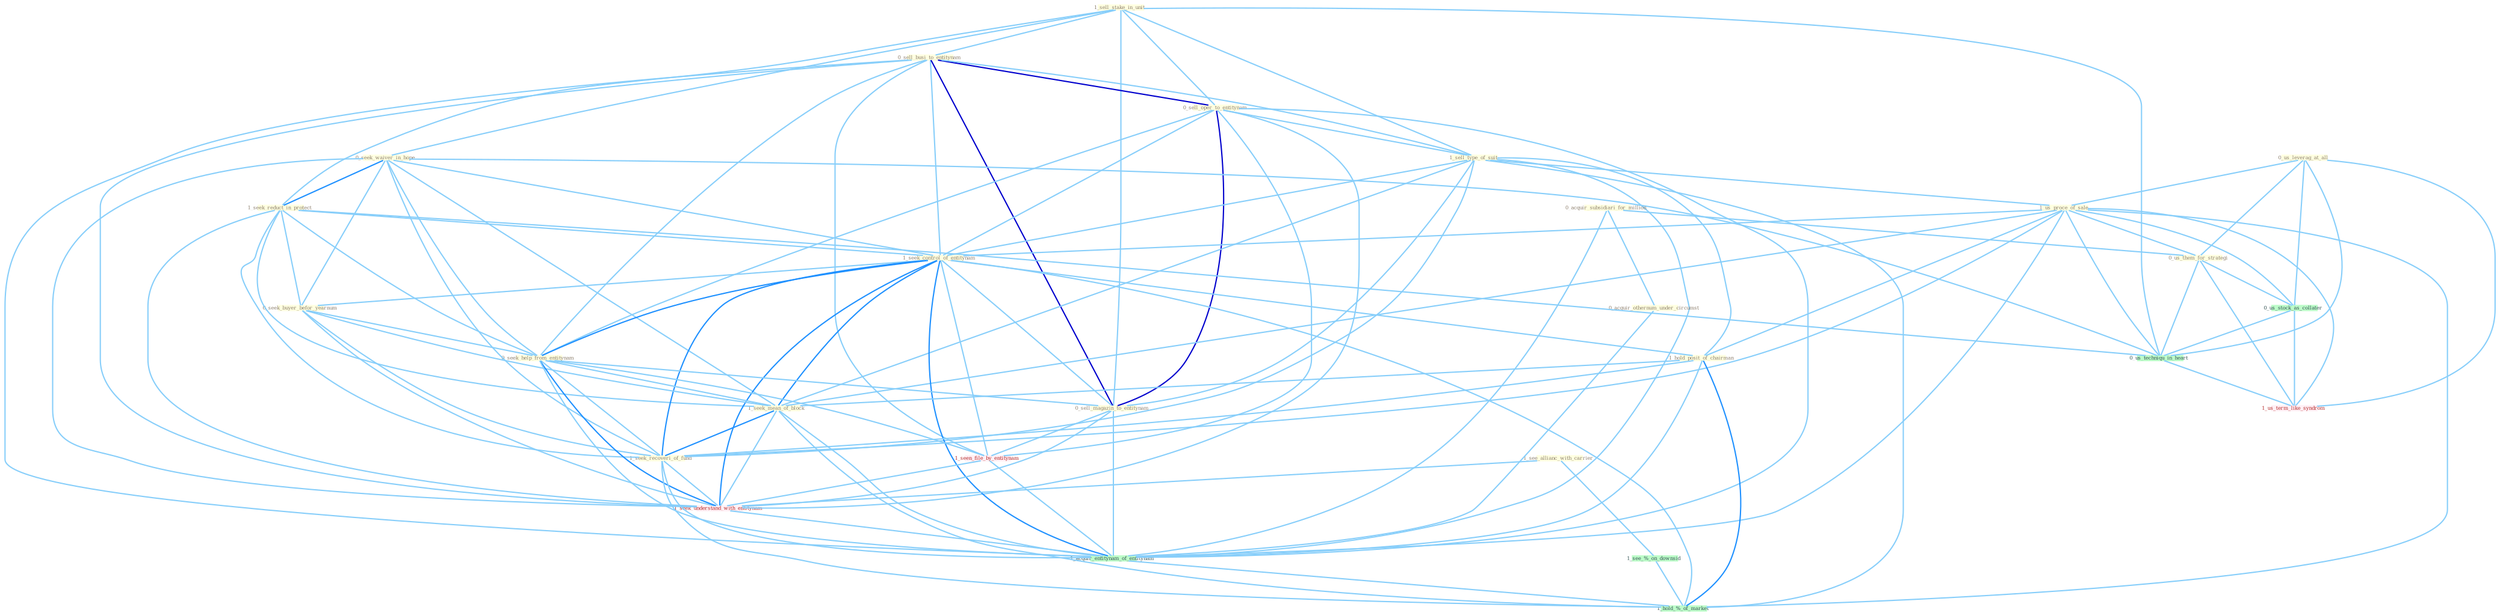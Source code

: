 Graph G{ 
    node
    [shape=polygon,style=filled,width=.5,height=.06,color="#BDFCC9",fixedsize=true,fontsize=4,
    fontcolor="#2f4f4f"];
    {node
    [color="#ffffe0", fontcolor="#8b7d6b"] "1_sell_stake_in_unit " "0_sell_busi_to_entitynam " "0_sell_oper_to_entitynam " "1_sell_type_of_suit " "0_seek_waiver_in_hope " "0_acquir_subsidiari_for_million " "1_seek_reduct_in_protect " "0_us_leverag_at_all " "1_us_proce_of_sale " "1_seek_control_of_entitynam " "0_seek_buyer_befor_yearnum " "1_hold_posit_of_chairman " "1_see_allianc_with_carrier " "0_us_them_for_strategi " "0_seek_help_from_entitynam " "1_seek_mean_of_block " "0_acquir_othernum_under_circumst " "1_seek_recoveri_of_fund " "0_sell_magazin_to_entitynam "}
{node [color="#fff0f5", fontcolor="#b22222"] "1_seen_file_by_entitynam " "1_seek_understand_with_entitynam " "1_us_term_like_syndrom "}
edge [color="#B0E2FF"];

	"1_sell_stake_in_unit " -- "0_sell_busi_to_entitynam " [w="1", color="#87cefa" ];
	"1_sell_stake_in_unit " -- "0_sell_oper_to_entitynam " [w="1", color="#87cefa" ];
	"1_sell_stake_in_unit " -- "1_sell_type_of_suit " [w="1", color="#87cefa" ];
	"1_sell_stake_in_unit " -- "0_seek_waiver_in_hope " [w="1", color="#87cefa" ];
	"1_sell_stake_in_unit " -- "1_seek_reduct_in_protect " [w="1", color="#87cefa" ];
	"1_sell_stake_in_unit " -- "0_sell_magazin_to_entitynam " [w="1", color="#87cefa" ];
	"1_sell_stake_in_unit " -- "0_us_techniqu_in_heart " [w="1", color="#87cefa" ];
	"0_sell_busi_to_entitynam " -- "0_sell_oper_to_entitynam " [w="3", color="#0000cd" , len=0.6];
	"0_sell_busi_to_entitynam " -- "1_sell_type_of_suit " [w="1", color="#87cefa" ];
	"0_sell_busi_to_entitynam " -- "1_seek_control_of_entitynam " [w="1", color="#87cefa" ];
	"0_sell_busi_to_entitynam " -- "0_seek_help_from_entitynam " [w="1", color="#87cefa" ];
	"0_sell_busi_to_entitynam " -- "0_sell_magazin_to_entitynam " [w="3", color="#0000cd" , len=0.6];
	"0_sell_busi_to_entitynam " -- "1_seen_file_by_entitynam " [w="1", color="#87cefa" ];
	"0_sell_busi_to_entitynam " -- "1_seek_understand_with_entitynam " [w="1", color="#87cefa" ];
	"0_sell_busi_to_entitynam " -- "1_acquir_entitynam_of_entitynam " [w="1", color="#87cefa" ];
	"0_sell_oper_to_entitynam " -- "1_sell_type_of_suit " [w="1", color="#87cefa" ];
	"0_sell_oper_to_entitynam " -- "1_seek_control_of_entitynam " [w="1", color="#87cefa" ];
	"0_sell_oper_to_entitynam " -- "0_seek_help_from_entitynam " [w="1", color="#87cefa" ];
	"0_sell_oper_to_entitynam " -- "0_sell_magazin_to_entitynam " [w="3", color="#0000cd" , len=0.6];
	"0_sell_oper_to_entitynam " -- "1_seen_file_by_entitynam " [w="1", color="#87cefa" ];
	"0_sell_oper_to_entitynam " -- "1_seek_understand_with_entitynam " [w="1", color="#87cefa" ];
	"0_sell_oper_to_entitynam " -- "1_acquir_entitynam_of_entitynam " [w="1", color="#87cefa" ];
	"1_sell_type_of_suit " -- "1_us_proce_of_sale " [w="1", color="#87cefa" ];
	"1_sell_type_of_suit " -- "1_seek_control_of_entitynam " [w="1", color="#87cefa" ];
	"1_sell_type_of_suit " -- "1_hold_posit_of_chairman " [w="1", color="#87cefa" ];
	"1_sell_type_of_suit " -- "1_seek_mean_of_block " [w="1", color="#87cefa" ];
	"1_sell_type_of_suit " -- "1_seek_recoveri_of_fund " [w="1", color="#87cefa" ];
	"1_sell_type_of_suit " -- "0_sell_magazin_to_entitynam " [w="1", color="#87cefa" ];
	"1_sell_type_of_suit " -- "1_acquir_entitynam_of_entitynam " [w="1", color="#87cefa" ];
	"1_sell_type_of_suit " -- "1_hold_%_of_market " [w="1", color="#87cefa" ];
	"0_seek_waiver_in_hope " -- "1_seek_reduct_in_protect " [w="2", color="#1e90ff" , len=0.8];
	"0_seek_waiver_in_hope " -- "1_seek_control_of_entitynam " [w="1", color="#87cefa" ];
	"0_seek_waiver_in_hope " -- "0_seek_buyer_befor_yearnum " [w="1", color="#87cefa" ];
	"0_seek_waiver_in_hope " -- "0_seek_help_from_entitynam " [w="1", color="#87cefa" ];
	"0_seek_waiver_in_hope " -- "1_seek_mean_of_block " [w="1", color="#87cefa" ];
	"0_seek_waiver_in_hope " -- "1_seek_recoveri_of_fund " [w="1", color="#87cefa" ];
	"0_seek_waiver_in_hope " -- "1_seek_understand_with_entitynam " [w="1", color="#87cefa" ];
	"0_seek_waiver_in_hope " -- "0_us_techniqu_in_heart " [w="1", color="#87cefa" ];
	"0_acquir_subsidiari_for_million " -- "0_us_them_for_strategi " [w="1", color="#87cefa" ];
	"0_acquir_subsidiari_for_million " -- "0_acquir_othernum_under_circumst " [w="1", color="#87cefa" ];
	"0_acquir_subsidiari_for_million " -- "1_acquir_entitynam_of_entitynam " [w="1", color="#87cefa" ];
	"1_seek_reduct_in_protect " -- "1_seek_control_of_entitynam " [w="1", color="#87cefa" ];
	"1_seek_reduct_in_protect " -- "0_seek_buyer_befor_yearnum " [w="1", color="#87cefa" ];
	"1_seek_reduct_in_protect " -- "0_seek_help_from_entitynam " [w="1", color="#87cefa" ];
	"1_seek_reduct_in_protect " -- "1_seek_mean_of_block " [w="1", color="#87cefa" ];
	"1_seek_reduct_in_protect " -- "1_seek_recoveri_of_fund " [w="1", color="#87cefa" ];
	"1_seek_reduct_in_protect " -- "1_seek_understand_with_entitynam " [w="1", color="#87cefa" ];
	"1_seek_reduct_in_protect " -- "0_us_techniqu_in_heart " [w="1", color="#87cefa" ];
	"0_us_leverag_at_all " -- "1_us_proce_of_sale " [w="1", color="#87cefa" ];
	"0_us_leverag_at_all " -- "0_us_them_for_strategi " [w="1", color="#87cefa" ];
	"0_us_leverag_at_all " -- "0_us_stock_as_collater " [w="1", color="#87cefa" ];
	"0_us_leverag_at_all " -- "0_us_techniqu_in_heart " [w="1", color="#87cefa" ];
	"0_us_leverag_at_all " -- "1_us_term_like_syndrom " [w="1", color="#87cefa" ];
	"1_us_proce_of_sale " -- "1_seek_control_of_entitynam " [w="1", color="#87cefa" ];
	"1_us_proce_of_sale " -- "1_hold_posit_of_chairman " [w="1", color="#87cefa" ];
	"1_us_proce_of_sale " -- "0_us_them_for_strategi " [w="1", color="#87cefa" ];
	"1_us_proce_of_sale " -- "1_seek_mean_of_block " [w="1", color="#87cefa" ];
	"1_us_proce_of_sale " -- "1_seek_recoveri_of_fund " [w="1", color="#87cefa" ];
	"1_us_proce_of_sale " -- "0_us_stock_as_collater " [w="1", color="#87cefa" ];
	"1_us_proce_of_sale " -- "1_acquir_entitynam_of_entitynam " [w="1", color="#87cefa" ];
	"1_us_proce_of_sale " -- "0_us_techniqu_in_heart " [w="1", color="#87cefa" ];
	"1_us_proce_of_sale " -- "1_us_term_like_syndrom " [w="1", color="#87cefa" ];
	"1_us_proce_of_sale " -- "1_hold_%_of_market " [w="1", color="#87cefa" ];
	"1_seek_control_of_entitynam " -- "0_seek_buyer_befor_yearnum " [w="1", color="#87cefa" ];
	"1_seek_control_of_entitynam " -- "1_hold_posit_of_chairman " [w="1", color="#87cefa" ];
	"1_seek_control_of_entitynam " -- "0_seek_help_from_entitynam " [w="2", color="#1e90ff" , len=0.8];
	"1_seek_control_of_entitynam " -- "1_seek_mean_of_block " [w="2", color="#1e90ff" , len=0.8];
	"1_seek_control_of_entitynam " -- "1_seek_recoveri_of_fund " [w="2", color="#1e90ff" , len=0.8];
	"1_seek_control_of_entitynam " -- "0_sell_magazin_to_entitynam " [w="1", color="#87cefa" ];
	"1_seek_control_of_entitynam " -- "1_seen_file_by_entitynam " [w="1", color="#87cefa" ];
	"1_seek_control_of_entitynam " -- "1_seek_understand_with_entitynam " [w="2", color="#1e90ff" , len=0.8];
	"1_seek_control_of_entitynam " -- "1_acquir_entitynam_of_entitynam " [w="2", color="#1e90ff" , len=0.8];
	"1_seek_control_of_entitynam " -- "1_hold_%_of_market " [w="1", color="#87cefa" ];
	"0_seek_buyer_befor_yearnum " -- "0_seek_help_from_entitynam " [w="1", color="#87cefa" ];
	"0_seek_buyer_befor_yearnum " -- "1_seek_mean_of_block " [w="1", color="#87cefa" ];
	"0_seek_buyer_befor_yearnum " -- "1_seek_recoveri_of_fund " [w="1", color="#87cefa" ];
	"0_seek_buyer_befor_yearnum " -- "1_seek_understand_with_entitynam " [w="1", color="#87cefa" ];
	"1_hold_posit_of_chairman " -- "1_seek_mean_of_block " [w="1", color="#87cefa" ];
	"1_hold_posit_of_chairman " -- "1_seek_recoveri_of_fund " [w="1", color="#87cefa" ];
	"1_hold_posit_of_chairman " -- "1_acquir_entitynam_of_entitynam " [w="1", color="#87cefa" ];
	"1_hold_posit_of_chairman " -- "1_hold_%_of_market " [w="2", color="#1e90ff" , len=0.8];
	"1_see_allianc_with_carrier " -- "1_seek_understand_with_entitynam " [w="1", color="#87cefa" ];
	"1_see_allianc_with_carrier " -- "1_see_%_on_downsid " [w="1", color="#87cefa" ];
	"0_us_them_for_strategi " -- "0_us_stock_as_collater " [w="1", color="#87cefa" ];
	"0_us_them_for_strategi " -- "0_us_techniqu_in_heart " [w="1", color="#87cefa" ];
	"0_us_them_for_strategi " -- "1_us_term_like_syndrom " [w="1", color="#87cefa" ];
	"0_seek_help_from_entitynam " -- "1_seek_mean_of_block " [w="1", color="#87cefa" ];
	"0_seek_help_from_entitynam " -- "1_seek_recoveri_of_fund " [w="1", color="#87cefa" ];
	"0_seek_help_from_entitynam " -- "0_sell_magazin_to_entitynam " [w="1", color="#87cefa" ];
	"0_seek_help_from_entitynam " -- "1_seen_file_by_entitynam " [w="1", color="#87cefa" ];
	"0_seek_help_from_entitynam " -- "1_seek_understand_with_entitynam " [w="2", color="#1e90ff" , len=0.8];
	"0_seek_help_from_entitynam " -- "1_acquir_entitynam_of_entitynam " [w="1", color="#87cefa" ];
	"1_seek_mean_of_block " -- "1_seek_recoveri_of_fund " [w="2", color="#1e90ff" , len=0.8];
	"1_seek_mean_of_block " -- "1_seek_understand_with_entitynam " [w="1", color="#87cefa" ];
	"1_seek_mean_of_block " -- "1_acquir_entitynam_of_entitynam " [w="1", color="#87cefa" ];
	"1_seek_mean_of_block " -- "1_hold_%_of_market " [w="1", color="#87cefa" ];
	"0_acquir_othernum_under_circumst " -- "1_acquir_entitynam_of_entitynam " [w="1", color="#87cefa" ];
	"1_seek_recoveri_of_fund " -- "1_seek_understand_with_entitynam " [w="1", color="#87cefa" ];
	"1_seek_recoveri_of_fund " -- "1_acquir_entitynam_of_entitynam " [w="1", color="#87cefa" ];
	"1_seek_recoveri_of_fund " -- "1_hold_%_of_market " [w="1", color="#87cefa" ];
	"0_sell_magazin_to_entitynam " -- "1_seen_file_by_entitynam " [w="1", color="#87cefa" ];
	"0_sell_magazin_to_entitynam " -- "1_seek_understand_with_entitynam " [w="1", color="#87cefa" ];
	"0_sell_magazin_to_entitynam " -- "1_acquir_entitynam_of_entitynam " [w="1", color="#87cefa" ];
	"1_seen_file_by_entitynam " -- "1_seek_understand_with_entitynam " [w="1", color="#87cefa" ];
	"1_seen_file_by_entitynam " -- "1_acquir_entitynam_of_entitynam " [w="1", color="#87cefa" ];
	"0_us_stock_as_collater " -- "0_us_techniqu_in_heart " [w="1", color="#87cefa" ];
	"0_us_stock_as_collater " -- "1_us_term_like_syndrom " [w="1", color="#87cefa" ];
	"1_seek_understand_with_entitynam " -- "1_acquir_entitynam_of_entitynam " [w="1", color="#87cefa" ];
	"1_acquir_entitynam_of_entitynam " -- "1_hold_%_of_market " [w="1", color="#87cefa" ];
	"0_us_techniqu_in_heart " -- "1_us_term_like_syndrom " [w="1", color="#87cefa" ];
	"1_see_%_on_downsid " -- "1_hold_%_of_market " [w="1", color="#87cefa" ];
}